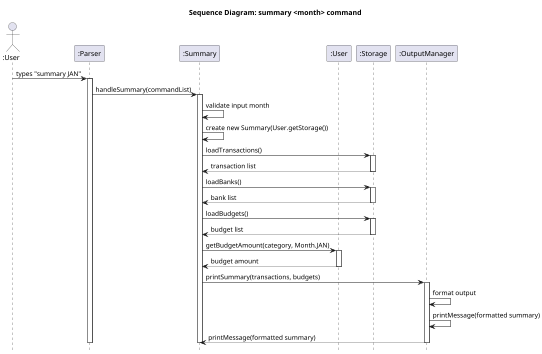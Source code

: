 @startuml
scale 0.5
hide footbox
title Sequence Diagram: summary <month> command

actor user as ":User"
participant parser as ":Parser"
participant summary as ":Summary"
participant userdata as ":User"
participant storage as ":Storage"
participant output as ":OutputManager"

user -> parser : types "summary JAN"
activate parser

parser -> summary : handleSummary(commandList)
activate summary

summary -> summary : validate input month
summary -> summary : create new Summary(User.getStorage())

summary -> storage : loadTransactions()
activate storage
storage --> summary : transaction list
deactivate storage

summary -> storage : loadBanks()
activate storage
storage --> summary : bank list
deactivate storage

summary -> storage : loadBudgets()
activate storage
storage --> summary : budget list
deactivate storage

summary -> userdata : getBudgetAmount(category, Month.JAN)
activate userdata
userdata --> summary : budget amount
deactivate userdata

summary -> output : printSummary(transactions, budgets)
activate output
output -> output : format output
output -> output : printMessage(formatted summary)
output --> summary : printMessage(formatted summary)
deactivate output

deactivate summary
deactivate parser

@enduml
